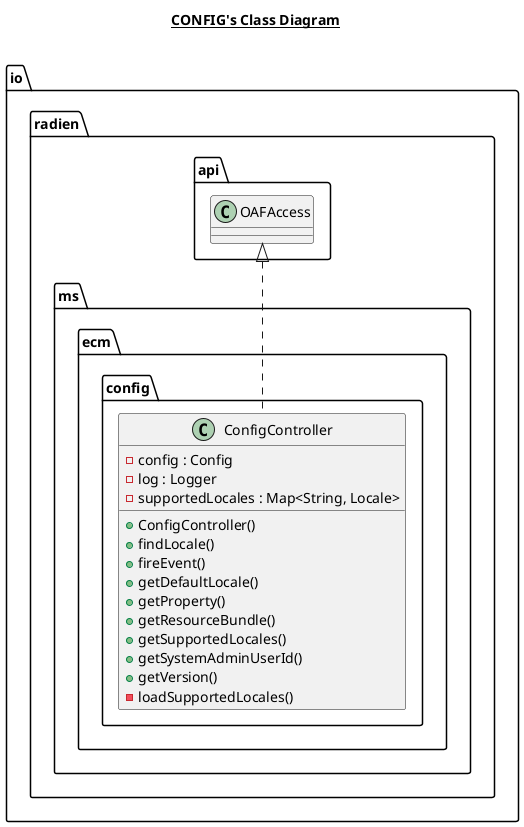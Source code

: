 @startuml

title __CONFIG's Class Diagram__\n

  namespace io.radien.ms.ecm {
    namespace config {
      class io.radien.ms.ecm.config.ConfigController {
          - config : Config
          - log : Logger
          - supportedLocales : Map<String, Locale>
          + ConfigController()
          + findLocale()
          + fireEvent()
          + getDefaultLocale()
          + getProperty()
          + getResourceBundle()
          + getSupportedLocales()
          + getSystemAdminUserId()
          + getVersion()
          - loadSupportedLocales()
      }
    }
  }
  

  io.radien.ms.ecm.config.ConfigController .up.|> io.radien.api.OAFAccess







@enduml
